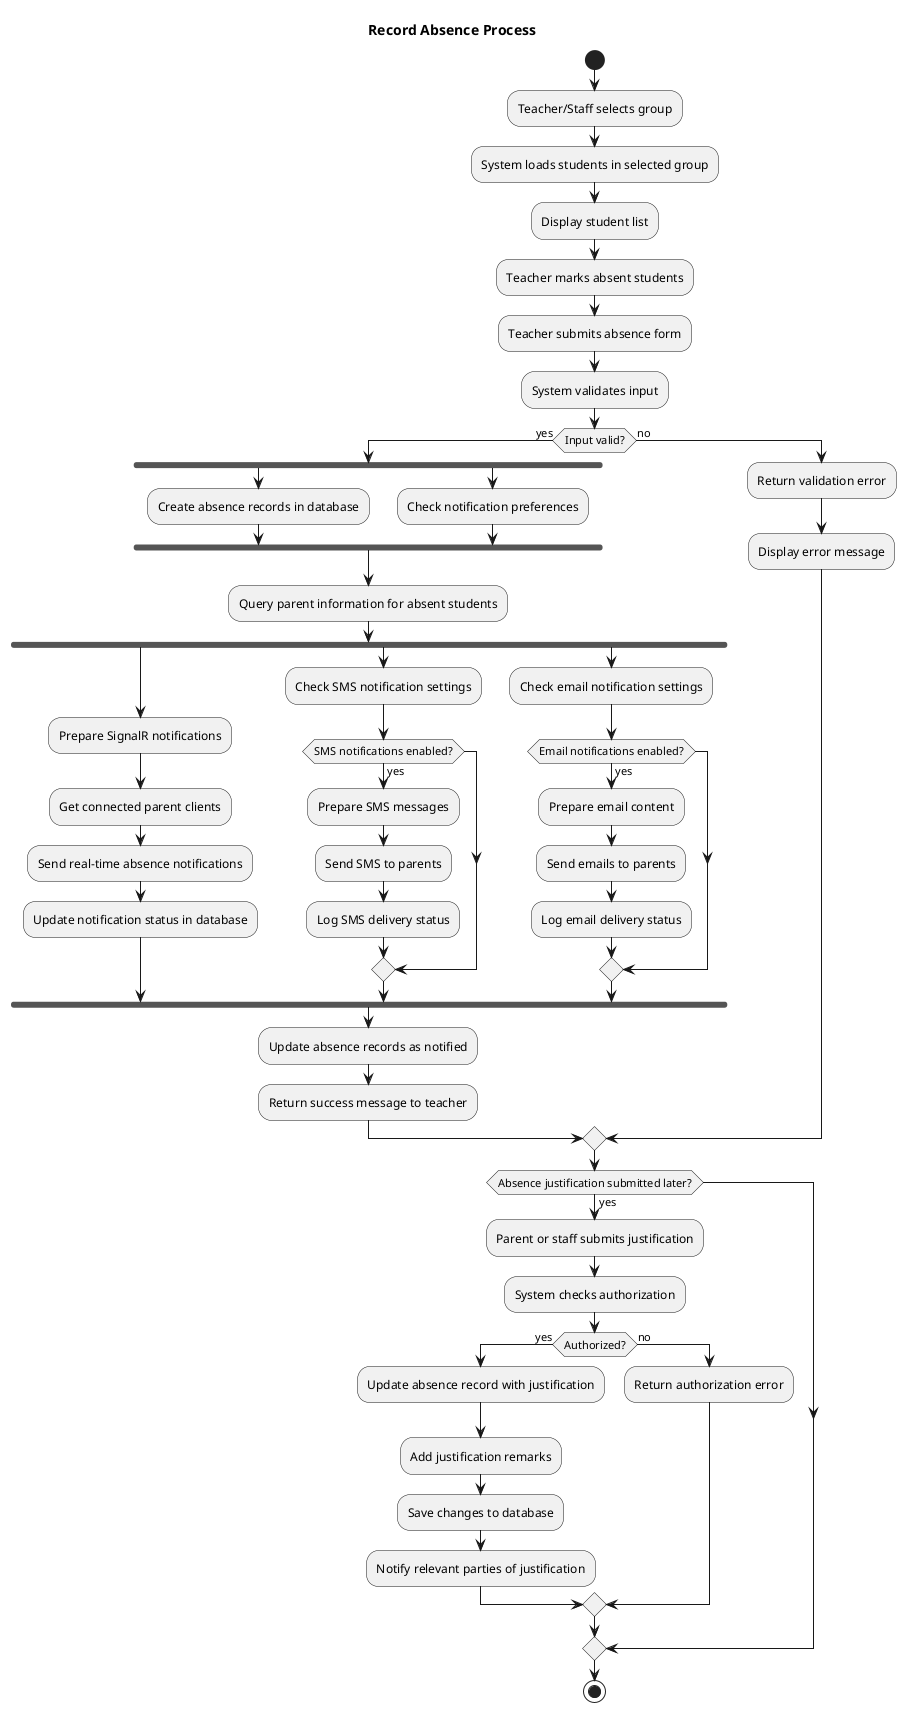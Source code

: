 @startuml Record Absence Process
title Record Absence Process

start
:Teacher/Staff selects group;
:System loads students in selected group;
:Display student list;

:Teacher marks absent students;
:Teacher submits absence form;

:System validates input;
if (Input valid?) then (yes)
  fork
    :Create absence records in database;
  fork again
    :Check notification preferences;
  endfork
  
  :Query parent information for absent students;
  
  ' Notification process
  fork
    :Prepare SignalR notifications;
    :Get connected parent clients;
    :Send real-time absence notifications;
    :Update notification status in database;
  fork again
    :Check SMS notification settings;
    if (SMS notifications enabled?) then (yes)
      :Prepare SMS messages;
      :Send SMS to parents;
      :Log SMS delivery status;
    endif
  fork again
    :Check email notification settings;
    if (Email notifications enabled?) then (yes)
      :Prepare email content;
      :Send emails to parents;
      :Log email delivery status;
    endif
  endfork
  
  :Update absence records as notified;
  :Return success message to teacher;
  
else (no)
  :Return validation error;
  :Display error message;
endif

' Optional justification flow
if (Absence justification submitted later?) then (yes)
  :Parent or staff submits justification;
  :System checks authorization;
  if (Authorized?) then (yes)
    :Update absence record with justification;
    :Add justification remarks;
    :Save changes to database;
    :Notify relevant parties of justification;
  else (no)
    :Return authorization error;
  endif
endif

stop
@enduml
